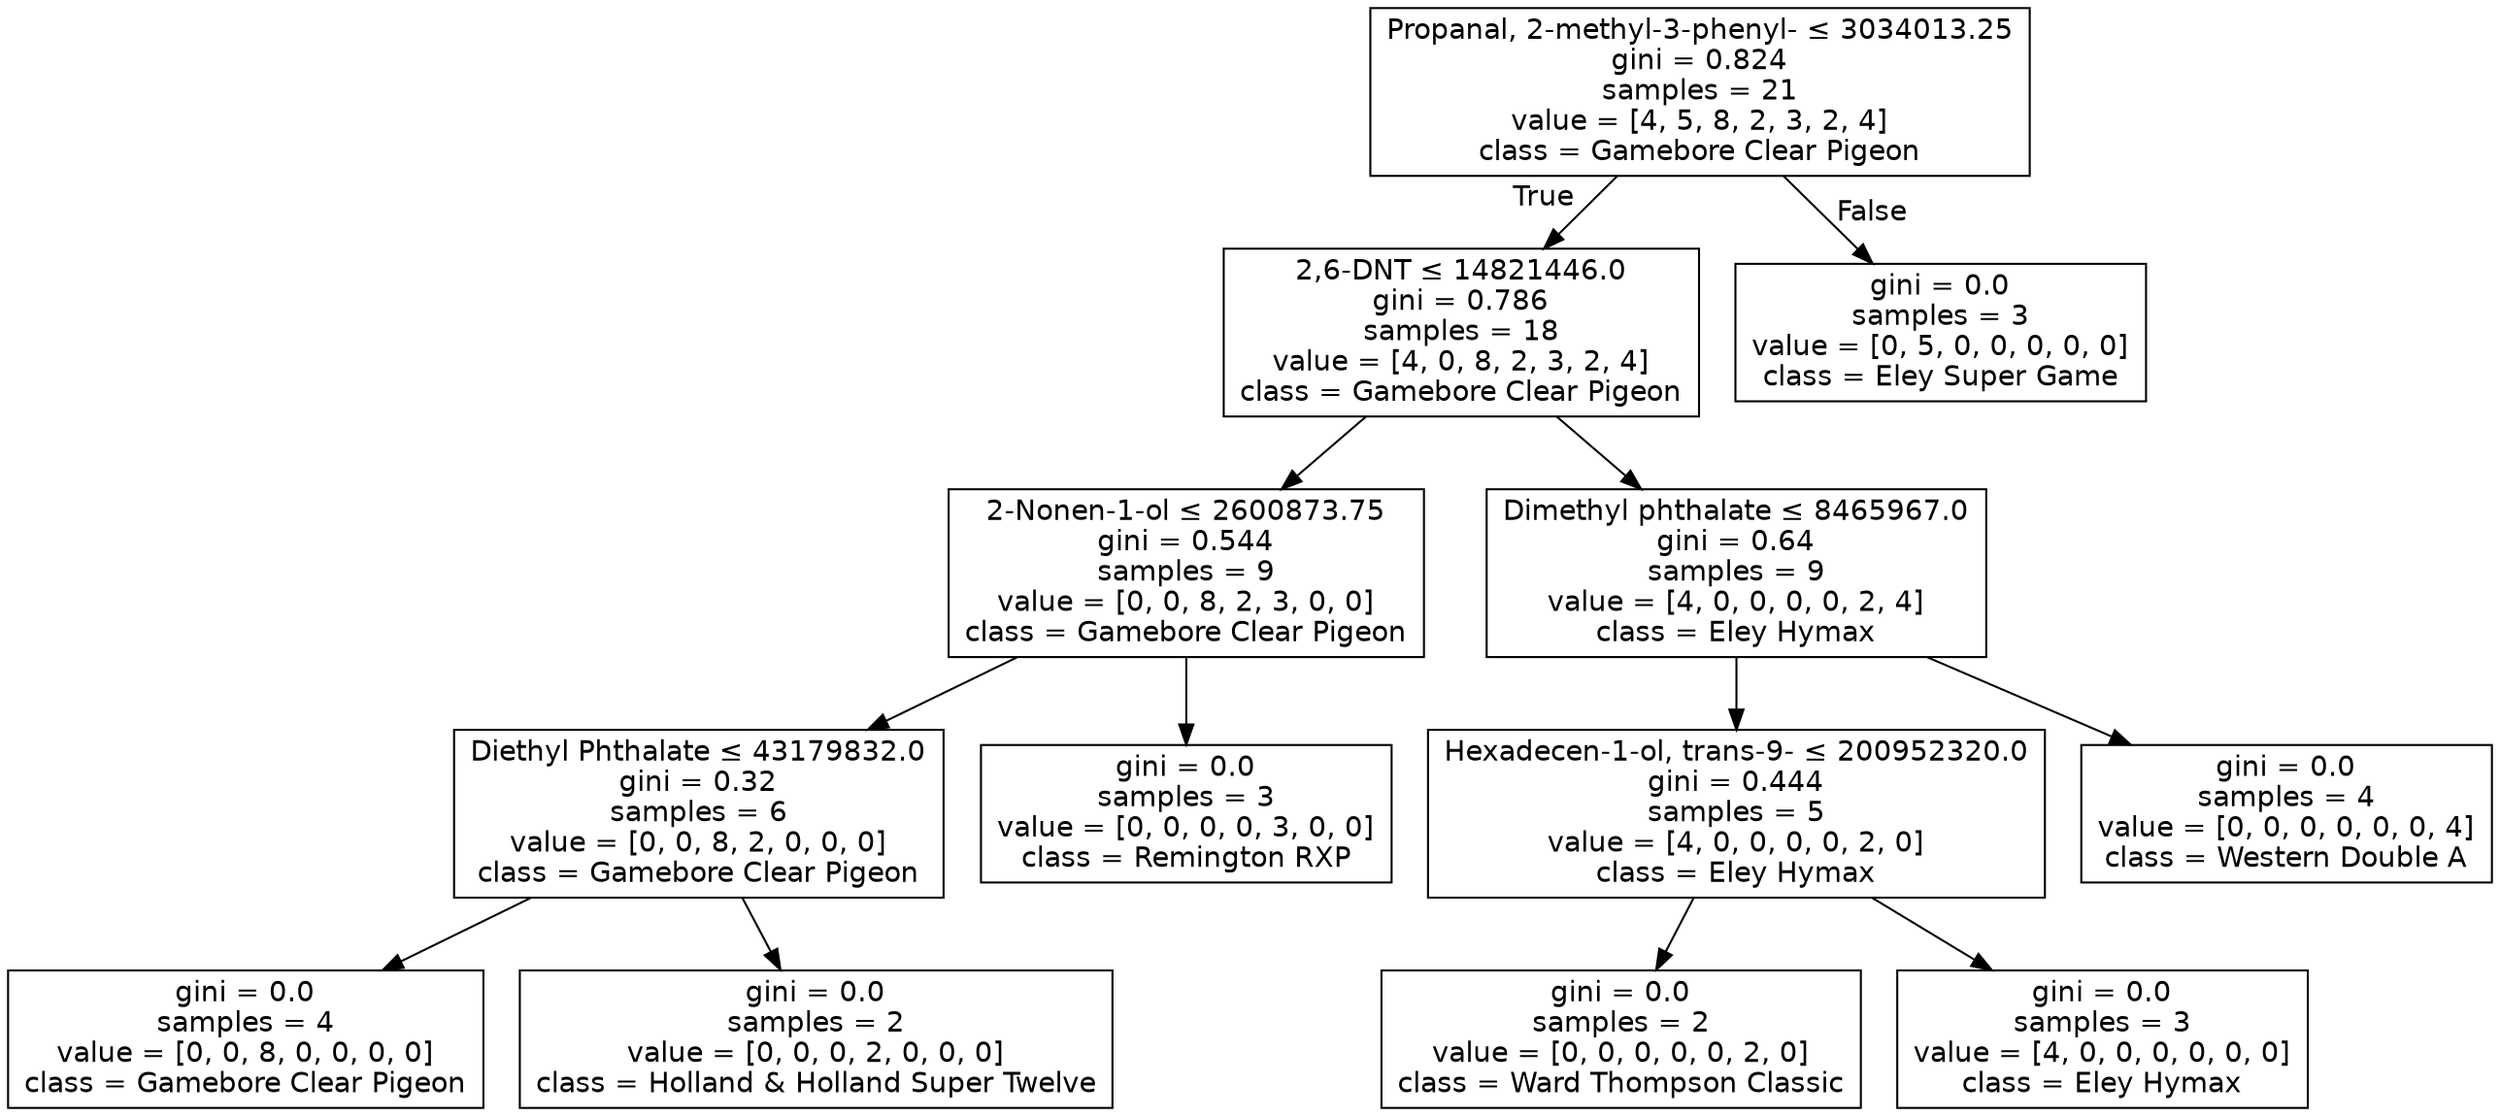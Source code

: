 digraph Tree {
node [shape=box, fontname="helvetica"] ;
edge [fontname="helvetica"] ;
0 [label=<Propanal, 2-methyl-3-phenyl- &le; 3034013.25<br/>gini = 0.824<br/>samples = 21<br/>value = [4, 5, 8, 2, 3, 2, 4]<br/>class = Gamebore Clear Pigeon>] ;
1 [label=<2,6-DNT &le; 14821446.0<br/>gini = 0.786<br/>samples = 18<br/>value = [4, 0, 8, 2, 3, 2, 4]<br/>class = Gamebore Clear Pigeon>] ;
0 -> 1 [labeldistance=2.5, labelangle=45, headlabel="True"] ;
2 [label=<2-Nonen-1-ol &le; 2600873.75<br/>gini = 0.544<br/>samples = 9<br/>value = [0, 0, 8, 2, 3, 0, 0]<br/>class = Gamebore Clear Pigeon>] ;
1 -> 2 ;
3 [label=<Diethyl Phthalate &le; 43179832.0<br/>gini = 0.32<br/>samples = 6<br/>value = [0, 0, 8, 2, 0, 0, 0]<br/>class = Gamebore Clear Pigeon>] ;
2 -> 3 ;
4 [label=<gini = 0.0<br/>samples = 4<br/>value = [0, 0, 8, 0, 0, 0, 0]<br/>class = Gamebore Clear Pigeon>] ;
3 -> 4 ;
5 [label=<gini = 0.0<br/>samples = 2<br/>value = [0, 0, 0, 2, 0, 0, 0]<br/>class = Holland &amp; Holland Super Twelve>] ;
3 -> 5 ;
6 [label=<gini = 0.0<br/>samples = 3<br/>value = [0, 0, 0, 0, 3, 0, 0]<br/>class = Remington RXP>] ;
2 -> 6 ;
7 [label=<Dimethyl phthalate &le; 8465967.0<br/>gini = 0.64<br/>samples = 9<br/>value = [4, 0, 0, 0, 0, 2, 4]<br/>class = Eley Hymax>] ;
1 -> 7 ;
8 [label=<Hexadecen-1-ol, trans-9- &le; 200952320.0<br/>gini = 0.444<br/>samples = 5<br/>value = [4, 0, 0, 0, 0, 2, 0]<br/>class = Eley Hymax>] ;
7 -> 8 ;
9 [label=<gini = 0.0<br/>samples = 2<br/>value = [0, 0, 0, 0, 0, 2, 0]<br/>class = Ward Thompson Classic>] ;
8 -> 9 ;
10 [label=<gini = 0.0<br/>samples = 3<br/>value = [4, 0, 0, 0, 0, 0, 0]<br/>class = Eley Hymax>] ;
8 -> 10 ;
11 [label=<gini = 0.0<br/>samples = 4<br/>value = [0, 0, 0, 0, 0, 0, 4]<br/>class = Western Double A>] ;
7 -> 11 ;
12 [label=<gini = 0.0<br/>samples = 3<br/>value = [0, 5, 0, 0, 0, 0, 0]<br/>class = Eley Super Game>] ;
0 -> 12 [labeldistance=2.5, labelangle=-45, headlabel="False"] ;
}
